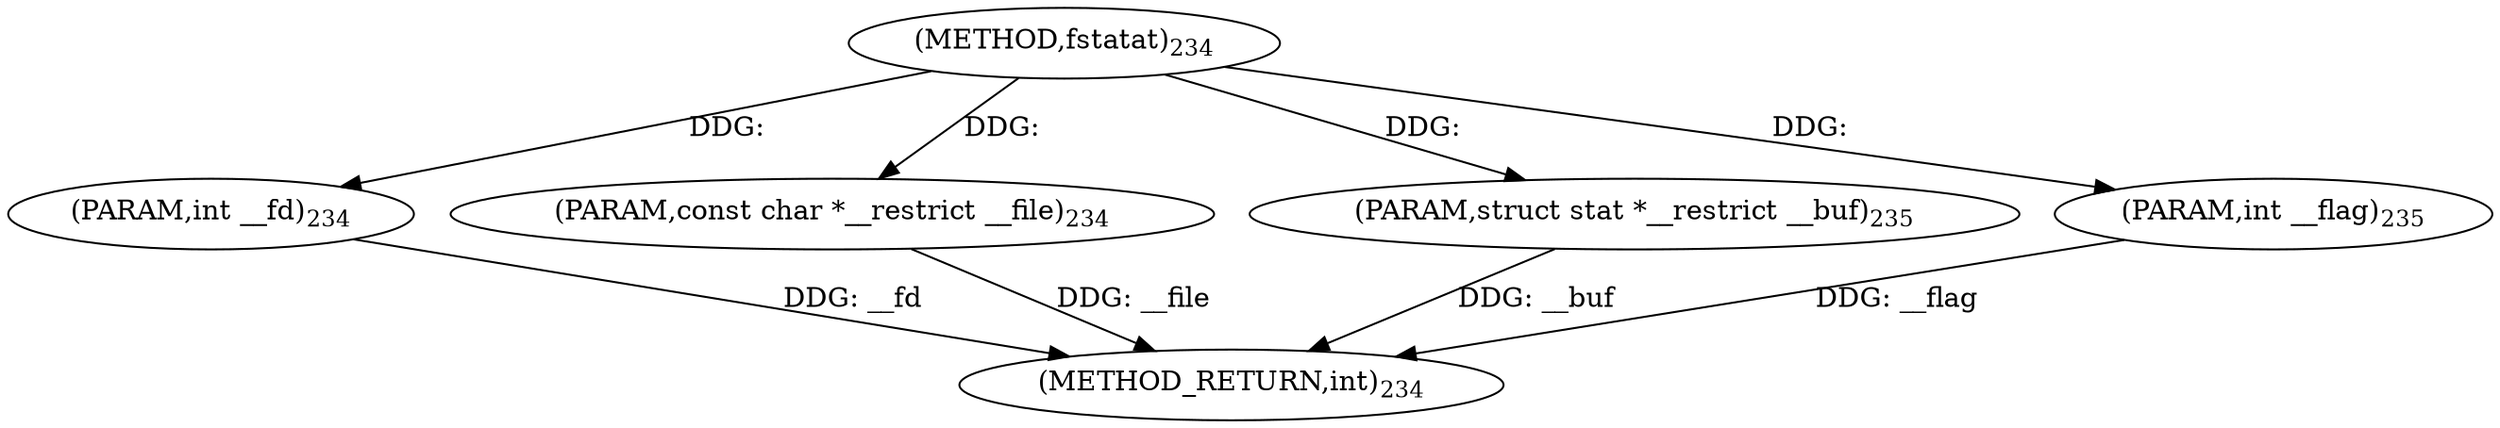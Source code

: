 digraph "fstatat" {  
"33430" [label = <(METHOD,fstatat)<SUB>234</SUB>> ]
"33435" [label = <(METHOD_RETURN,int)<SUB>234</SUB>> ]
"33431" [label = <(PARAM,int __fd)<SUB>234</SUB>> ]
"33432" [label = <(PARAM,const char *__restrict __file)<SUB>234</SUB>> ]
"33433" [label = <(PARAM,struct stat *__restrict __buf)<SUB>235</SUB>> ]
"33434" [label = <(PARAM,int __flag)<SUB>235</SUB>> ]
  "33431" -> "33435"  [ label = "DDG: __fd"] 
  "33432" -> "33435"  [ label = "DDG: __file"] 
  "33433" -> "33435"  [ label = "DDG: __buf"] 
  "33434" -> "33435"  [ label = "DDG: __flag"] 
  "33430" -> "33431"  [ label = "DDG: "] 
  "33430" -> "33432"  [ label = "DDG: "] 
  "33430" -> "33433"  [ label = "DDG: "] 
  "33430" -> "33434"  [ label = "DDG: "] 
}

